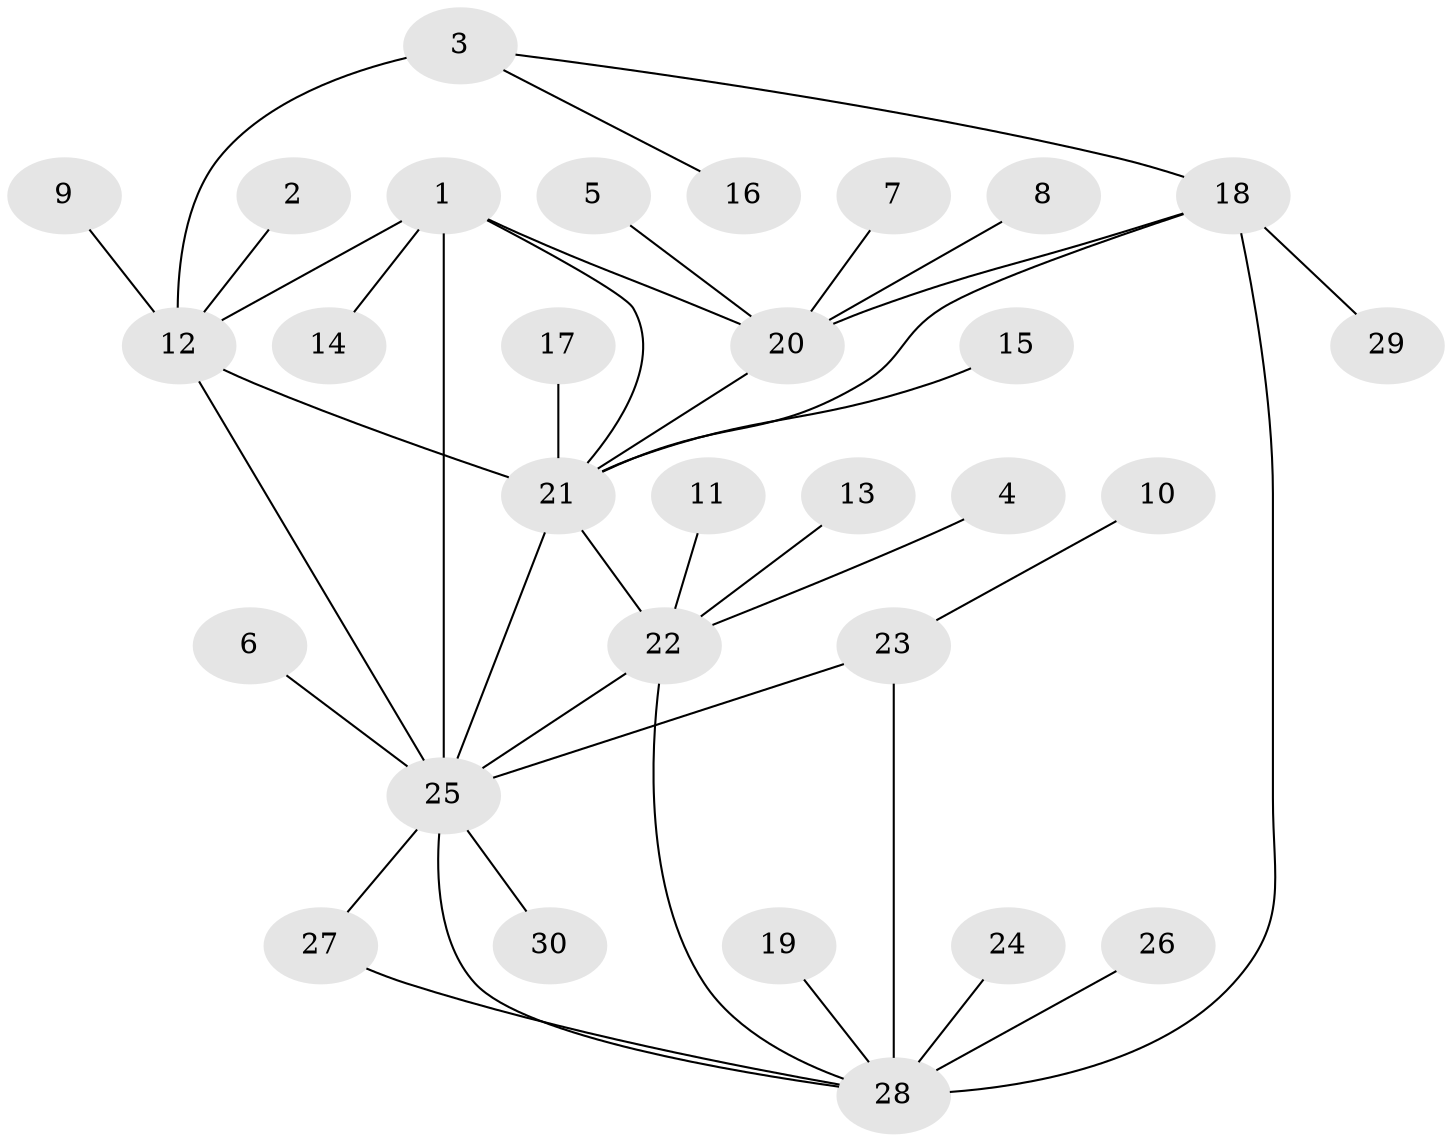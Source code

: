 // original degree distribution, {5: 0.08333333333333333, 8: 0.03333333333333333, 10: 0.016666666666666666, 4: 0.05, 7: 0.016666666666666666, 6: 0.016666666666666666, 3: 0.06666666666666667, 9: 0.016666666666666666, 1: 0.55, 2: 0.15}
// Generated by graph-tools (version 1.1) at 2025/26/03/09/25 03:26:42]
// undirected, 30 vertices, 40 edges
graph export_dot {
graph [start="1"]
  node [color=gray90,style=filled];
  1;
  2;
  3;
  4;
  5;
  6;
  7;
  8;
  9;
  10;
  11;
  12;
  13;
  14;
  15;
  16;
  17;
  18;
  19;
  20;
  21;
  22;
  23;
  24;
  25;
  26;
  27;
  28;
  29;
  30;
  1 -- 12 [weight=1.0];
  1 -- 14 [weight=1.0];
  1 -- 20 [weight=2.0];
  1 -- 21 [weight=1.0];
  1 -- 25 [weight=1.0];
  2 -- 12 [weight=1.0];
  3 -- 12 [weight=2.0];
  3 -- 16 [weight=1.0];
  3 -- 18 [weight=1.0];
  4 -- 22 [weight=1.0];
  5 -- 20 [weight=1.0];
  6 -- 25 [weight=1.0];
  7 -- 20 [weight=1.0];
  8 -- 20 [weight=1.0];
  9 -- 12 [weight=1.0];
  10 -- 23 [weight=1.0];
  11 -- 22 [weight=1.0];
  12 -- 21 [weight=1.0];
  12 -- 25 [weight=1.0];
  13 -- 22 [weight=1.0];
  15 -- 21 [weight=1.0];
  17 -- 21 [weight=1.0];
  18 -- 20 [weight=1.0];
  18 -- 21 [weight=1.0];
  18 -- 28 [weight=2.0];
  18 -- 29 [weight=1.0];
  19 -- 28 [weight=1.0];
  20 -- 21 [weight=1.0];
  21 -- 22 [weight=2.0];
  21 -- 25 [weight=1.0];
  22 -- 25 [weight=1.0];
  22 -- 28 [weight=1.0];
  23 -- 25 [weight=1.0];
  23 -- 28 [weight=1.0];
  24 -- 28 [weight=1.0];
  25 -- 27 [weight=1.0];
  25 -- 28 [weight=1.0];
  25 -- 30 [weight=1.0];
  26 -- 28 [weight=1.0];
  27 -- 28 [weight=1.0];
}
